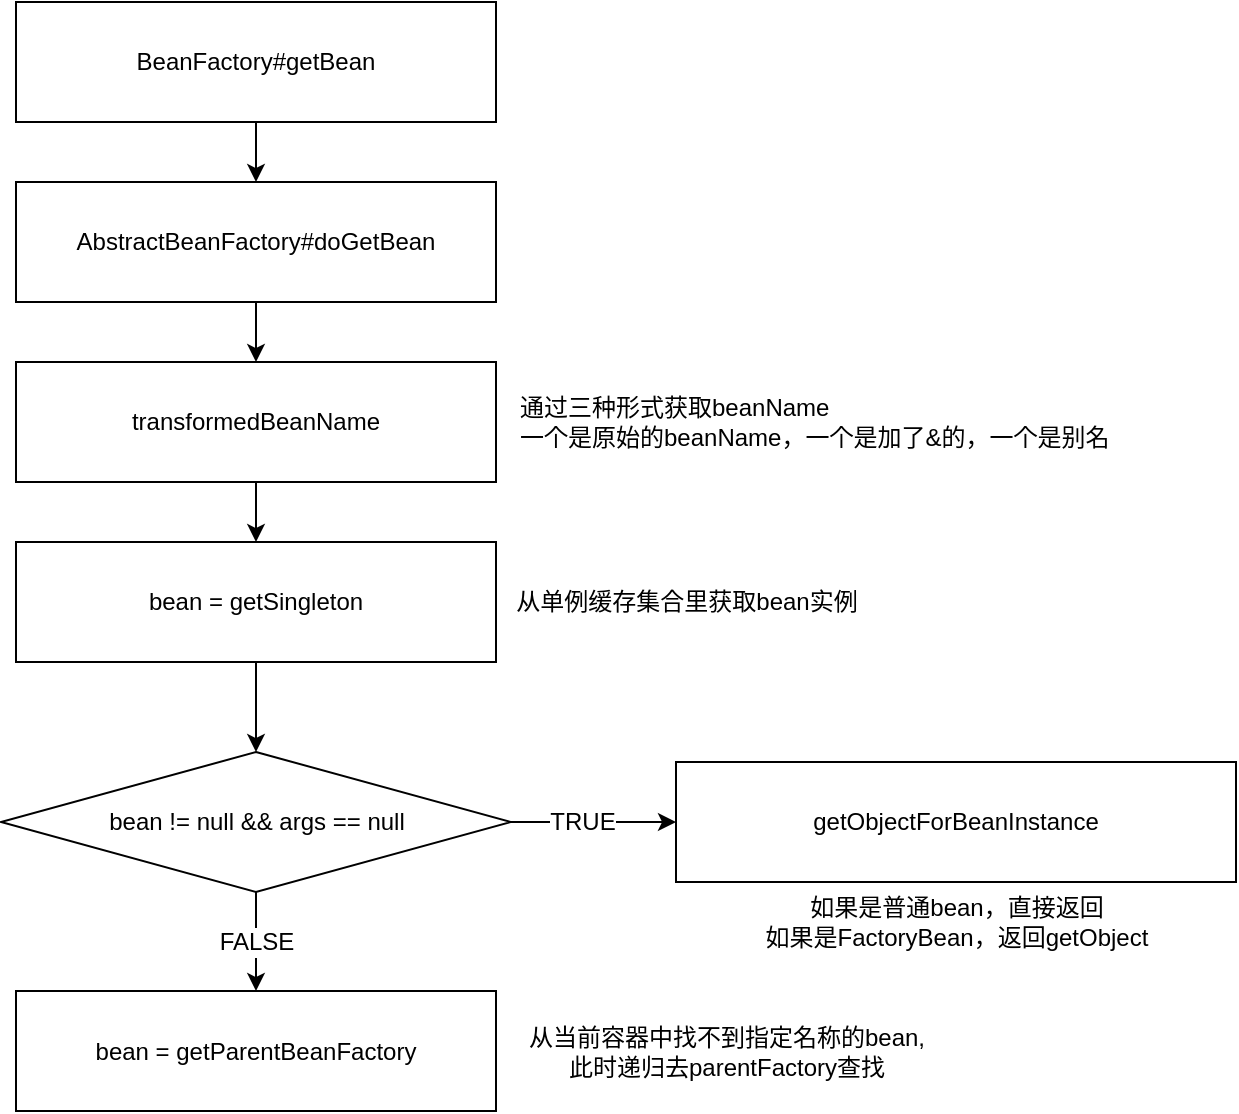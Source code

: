 <mxfile version="12.5.3" type="device"><diagram id="6hGFLwfOUW9BJ-s0fimq" name="Page-1"><mxGraphModel dx="989" dy="740" grid="1" gridSize="10" guides="1" tooltips="1" connect="1" arrows="1" fold="0" page="1" pageScale="1" pageWidth="827" pageHeight="1169" math="0" shadow="0"><root><mxCell id="0"/><mxCell id="1" parent="0"/><mxCell id="5" value="" style="edgeStyle=orthogonalEdgeStyle;rounded=0;orthogonalLoop=1;jettySize=auto;html=1;" parent="1" source="2" target="4" edge="1"><mxGeometry relative="1" as="geometry"/></mxCell><mxCell id="2" value="BeanFactory#getBean" style="rounded=0;whiteSpace=wrap;html=1;" parent="1" vertex="1"><mxGeometry x="160" y="60" width="240" height="60" as="geometry"/></mxCell><mxCell id="7" value="" style="edgeStyle=orthogonalEdgeStyle;rounded=0;orthogonalLoop=1;jettySize=auto;html=1;" parent="1" source="4" target="6" edge="1"><mxGeometry relative="1" as="geometry"/></mxCell><mxCell id="4" value="AbstractBeanFactory#doGetBean" style="rounded=0;whiteSpace=wrap;html=1;" parent="1" vertex="1"><mxGeometry x="160" y="150" width="240" height="60" as="geometry"/></mxCell><mxCell id="11" value="" style="edgeStyle=orthogonalEdgeStyle;rounded=0;orthogonalLoop=1;jettySize=auto;html=1;" parent="1" source="6" target="10" edge="1"><mxGeometry relative="1" as="geometry"/></mxCell><mxCell id="6" value="transformedBeanName" style="rounded=0;whiteSpace=wrap;html=1;" parent="1" vertex="1"><mxGeometry x="160" y="240" width="240" height="60" as="geometry"/></mxCell><mxCell id="17" value="" style="edgeStyle=orthogonalEdgeStyle;rounded=0;orthogonalLoop=1;jettySize=auto;html=1;entryX=0.5;entryY=0;entryDx=0;entryDy=0;" parent="1" source="10" target="18" edge="1"><mxGeometry relative="1" as="geometry"><mxPoint x="280" y="430" as="targetPoint"/></mxGeometry></mxCell><mxCell id="10" value="bean = getSingleton" style="rounded=0;whiteSpace=wrap;html=1;" parent="1" vertex="1"><mxGeometry x="160" y="330" width="240" height="60" as="geometry"/></mxCell><mxCell id="20" value="" style="edgeStyle=orthogonalEdgeStyle;rounded=0;orthogonalLoop=1;jettySize=auto;html=1;entryX=0;entryY=0.5;entryDx=0;entryDy=0;" parent="1" source="18" target="21" edge="1"><mxGeometry relative="1" as="geometry"><mxPoint x="515" y="470" as="targetPoint"/></mxGeometry></mxCell><mxCell id="9KeSts4E04vAoG0uMtrU-51" value="TRUE" style="text;html=1;align=center;verticalAlign=middle;resizable=0;points=[];labelBackgroundColor=#ffffff;" vertex="1" connectable="0" parent="20"><mxGeometry x="-0.177" relative="1" as="geometry"><mxPoint x="1" as="offset"/></mxGeometry></mxCell><mxCell id="9KeSts4E04vAoG0uMtrU-39" value="" style="edgeStyle=orthogonalEdgeStyle;rounded=0;orthogonalLoop=1;jettySize=auto;html=1;" edge="1" parent="1" source="18" target="9KeSts4E04vAoG0uMtrU-38"><mxGeometry relative="1" as="geometry"/></mxCell><mxCell id="9KeSts4E04vAoG0uMtrU-52" value="FALSE" style="text;html=1;align=center;verticalAlign=middle;resizable=0;points=[];labelBackgroundColor=#ffffff;" vertex="1" connectable="0" parent="9KeSts4E04vAoG0uMtrU-39"><mxGeometry x="0.242" relative="1" as="geometry"><mxPoint y="-6" as="offset"/></mxGeometry></mxCell><mxCell id="18" value="&lt;span&gt;bean != null &amp;amp;&amp;amp; args == null&lt;/span&gt;" style="rhombus;whiteSpace=wrap;html=1;strokeColor=#000000;fillColor=#ffffff;" parent="1" vertex="1"><mxGeometry x="152.5" y="435" width="255" height="70" as="geometry"/></mxCell><mxCell id="21" value="getObjectForBeanInstance&lt;br&gt;" style="rounded=0;whiteSpace=wrap;html=1;" parent="1" vertex="1"><mxGeometry x="490" y="440" width="280" height="60" as="geometry"/></mxCell><mxCell id="9KeSts4E04vAoG0uMtrU-38" value="bean = getParentBeanFactory" style="rounded=0;whiteSpace=wrap;html=1;" vertex="1" parent="1"><mxGeometry x="160" y="554.5" width="240" height="60" as="geometry"/></mxCell><mxCell id="9KeSts4E04vAoG0uMtrU-53" value="从当前容器中找不到指定名称的bean,&lt;br&gt;此时递归去parentFactory查找" style="text;html=1;align=center;verticalAlign=middle;resizable=0;points=[];autosize=1;" vertex="1" parent="1"><mxGeometry x="410" y="569.5" width="210" height="30" as="geometry"/></mxCell><mxCell id="9KeSts4E04vAoG0uMtrU-56" value="&lt;h1 style=&quot;white-space: normal ; font-size: 16px&quot;&gt;&lt;br&gt;&lt;/h1&gt;" style="text;html=1;align=left;verticalAlign=middle;resizable=0;points=[];autosize=1;" vertex="1" parent="1"><mxGeometry x="538" y="519" width="20" height="40" as="geometry"/></mxCell><mxCell id="9KeSts4E04vAoG0uMtrU-57" value="&lt;div&gt;如果是普通bean，直接返回&lt;/div&gt;&lt;div&gt;如果是FactoryBean，返回getObject&lt;/div&gt;" style="text;html=1;align=center;verticalAlign=middle;resizable=0;points=[];autosize=1;" vertex="1" parent="1"><mxGeometry x="525" y="505" width="210" height="30" as="geometry"/></mxCell><mxCell id="9KeSts4E04vAoG0uMtrU-59" value="通过三种形式获取beanName&lt;br&gt;一个是原始的beanName，一个是加了&amp;amp;的，一个是别名" style="text;html=1;align=left;verticalAlign=middle;resizable=0;points=[];autosize=1;" vertex="1" parent="1"><mxGeometry x="410" y="255" width="310" height="30" as="geometry"/></mxCell><mxCell id="9KeSts4E04vAoG0uMtrU-60" value="从单例缓存集合里获取bean实例" style="text;html=1;align=center;verticalAlign=middle;resizable=0;points=[];autosize=1;" vertex="1" parent="1"><mxGeometry x="400" y="350" width="190" height="20" as="geometry"/></mxCell></root></mxGraphModel></diagram></mxfile>